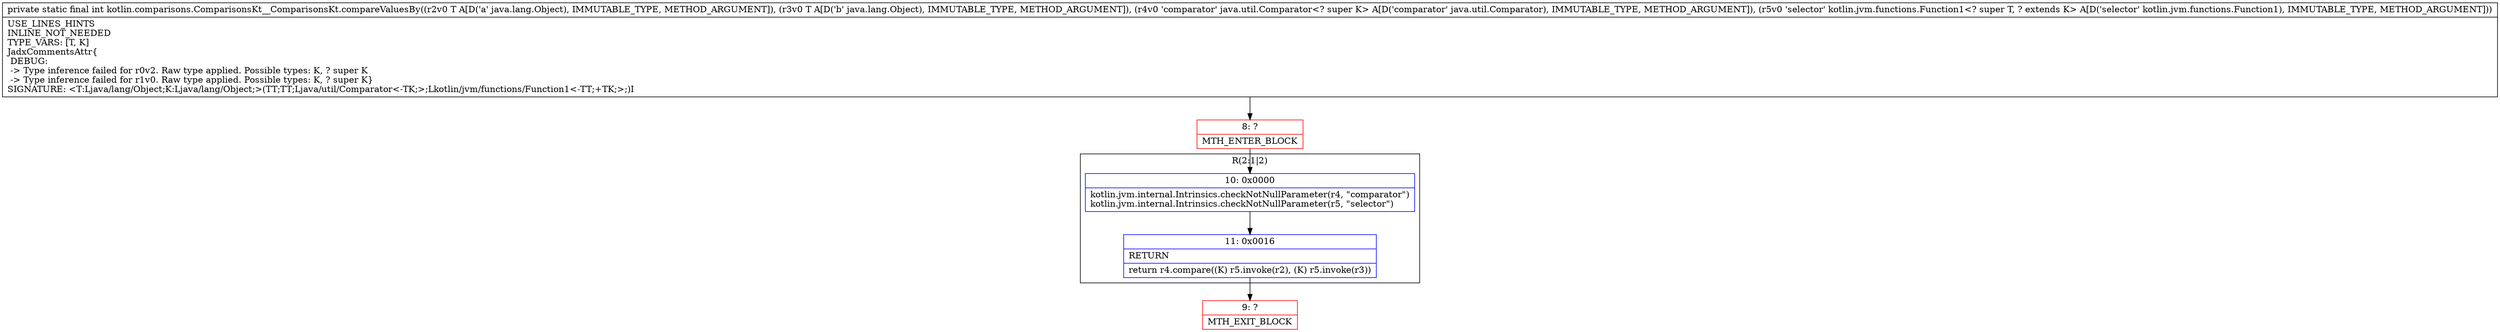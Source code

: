 digraph "CFG forkotlin.comparisons.ComparisonsKt__ComparisonsKt.compareValuesBy(Ljava\/lang\/Object;Ljava\/lang\/Object;Ljava\/util\/Comparator;Lkotlin\/jvm\/functions\/Function1;)I" {
subgraph cluster_Region_2134712155 {
label = "R(2:1|2)";
node [shape=record,color=blue];
Node_10 [shape=record,label="{10\:\ 0x0000|kotlin.jvm.internal.Intrinsics.checkNotNullParameter(r4, \"comparator\")\lkotlin.jvm.internal.Intrinsics.checkNotNullParameter(r5, \"selector\")\l}"];
Node_11 [shape=record,label="{11\:\ 0x0016|RETURN\l|return r4.compare((K) r5.invoke(r2), (K) r5.invoke(r3))\l}"];
}
Node_8 [shape=record,color=red,label="{8\:\ ?|MTH_ENTER_BLOCK\l}"];
Node_9 [shape=record,color=red,label="{9\:\ ?|MTH_EXIT_BLOCK\l}"];
MethodNode[shape=record,label="{private static final int kotlin.comparisons.ComparisonsKt__ComparisonsKt.compareValuesBy((r2v0 T A[D('a' java.lang.Object), IMMUTABLE_TYPE, METHOD_ARGUMENT]), (r3v0 T A[D('b' java.lang.Object), IMMUTABLE_TYPE, METHOD_ARGUMENT]), (r4v0 'comparator' java.util.Comparator\<? super K\> A[D('comparator' java.util.Comparator), IMMUTABLE_TYPE, METHOD_ARGUMENT]), (r5v0 'selector' kotlin.jvm.functions.Function1\<? super T, ? extends K\> A[D('selector' kotlin.jvm.functions.Function1), IMMUTABLE_TYPE, METHOD_ARGUMENT]))  | USE_LINES_HINTS\lINLINE_NOT_NEEDED\lTYPE_VARS: [T, K]\lJadxCommentsAttr\{\l DEBUG: \l \-\> Type inference failed for r0v2. Raw type applied. Possible types: K, ? super K\l \-\> Type inference failed for r1v0. Raw type applied. Possible types: K, ? super K\}\lSIGNATURE: \<T:Ljava\/lang\/Object;K:Ljava\/lang\/Object;\>(TT;TT;Ljava\/util\/Comparator\<\-TK;\>;Lkotlin\/jvm\/functions\/Function1\<\-TT;+TK;\>;)I\l}"];
MethodNode -> Node_8;Node_10 -> Node_11;
Node_11 -> Node_9;
Node_8 -> Node_10;
}

